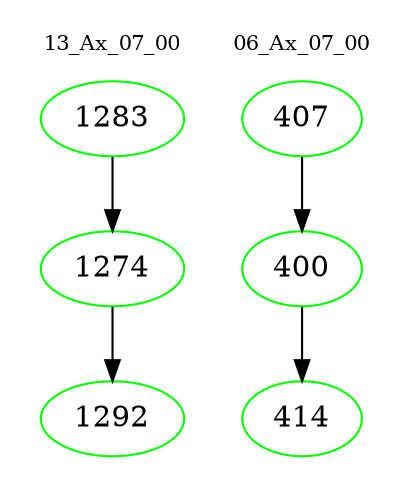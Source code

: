 digraph{
subgraph cluster_0 {
color = white
label = "13_Ax_07_00";
fontsize=10;
T0_1283 [label="1283", color="green"]
T0_1283 -> T0_1274 [color="black"]
T0_1274 [label="1274", color="green"]
T0_1274 -> T0_1292 [color="black"]
T0_1292 [label="1292", color="green"]
}
subgraph cluster_1 {
color = white
label = "06_Ax_07_00";
fontsize=10;
T1_407 [label="407", color="green"]
T1_407 -> T1_400 [color="black"]
T1_400 [label="400", color="green"]
T1_400 -> T1_414 [color="black"]
T1_414 [label="414", color="green"]
}
}
